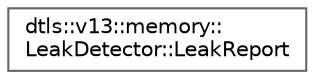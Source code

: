 digraph "Graphical Class Hierarchy"
{
 // LATEX_PDF_SIZE
  bgcolor="transparent";
  edge [fontname=Helvetica,fontsize=10,labelfontname=Helvetica,labelfontsize=10];
  node [fontname=Helvetica,fontsize=10,shape=box,height=0.2,width=0.4];
  rankdir="LR";
  Node0 [id="Node000000",label="dtls::v13::memory::\lLeakDetector::LeakReport",height=0.2,width=0.4,color="grey40", fillcolor="white", style="filled",URL="$structdtls_1_1v13_1_1memory_1_1LeakDetector_1_1LeakReport.html",tooltip=" "];
}
